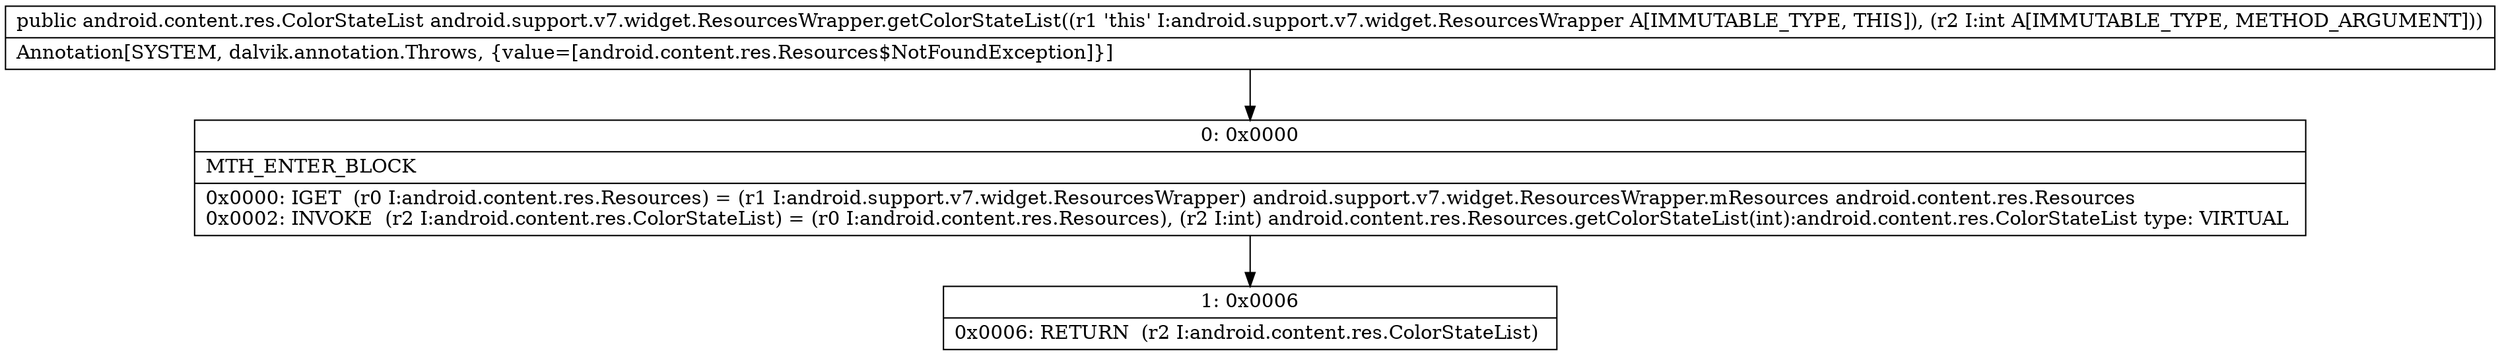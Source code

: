 digraph "CFG forandroid.support.v7.widget.ResourcesWrapper.getColorStateList(I)Landroid\/content\/res\/ColorStateList;" {
Node_0 [shape=record,label="{0\:\ 0x0000|MTH_ENTER_BLOCK\l|0x0000: IGET  (r0 I:android.content.res.Resources) = (r1 I:android.support.v7.widget.ResourcesWrapper) android.support.v7.widget.ResourcesWrapper.mResources android.content.res.Resources \l0x0002: INVOKE  (r2 I:android.content.res.ColorStateList) = (r0 I:android.content.res.Resources), (r2 I:int) android.content.res.Resources.getColorStateList(int):android.content.res.ColorStateList type: VIRTUAL \l}"];
Node_1 [shape=record,label="{1\:\ 0x0006|0x0006: RETURN  (r2 I:android.content.res.ColorStateList) \l}"];
MethodNode[shape=record,label="{public android.content.res.ColorStateList android.support.v7.widget.ResourcesWrapper.getColorStateList((r1 'this' I:android.support.v7.widget.ResourcesWrapper A[IMMUTABLE_TYPE, THIS]), (r2 I:int A[IMMUTABLE_TYPE, METHOD_ARGUMENT]))  | Annotation[SYSTEM, dalvik.annotation.Throws, \{value=[android.content.res.Resources$NotFoundException]\}]\l}"];
MethodNode -> Node_0;
Node_0 -> Node_1;
}

